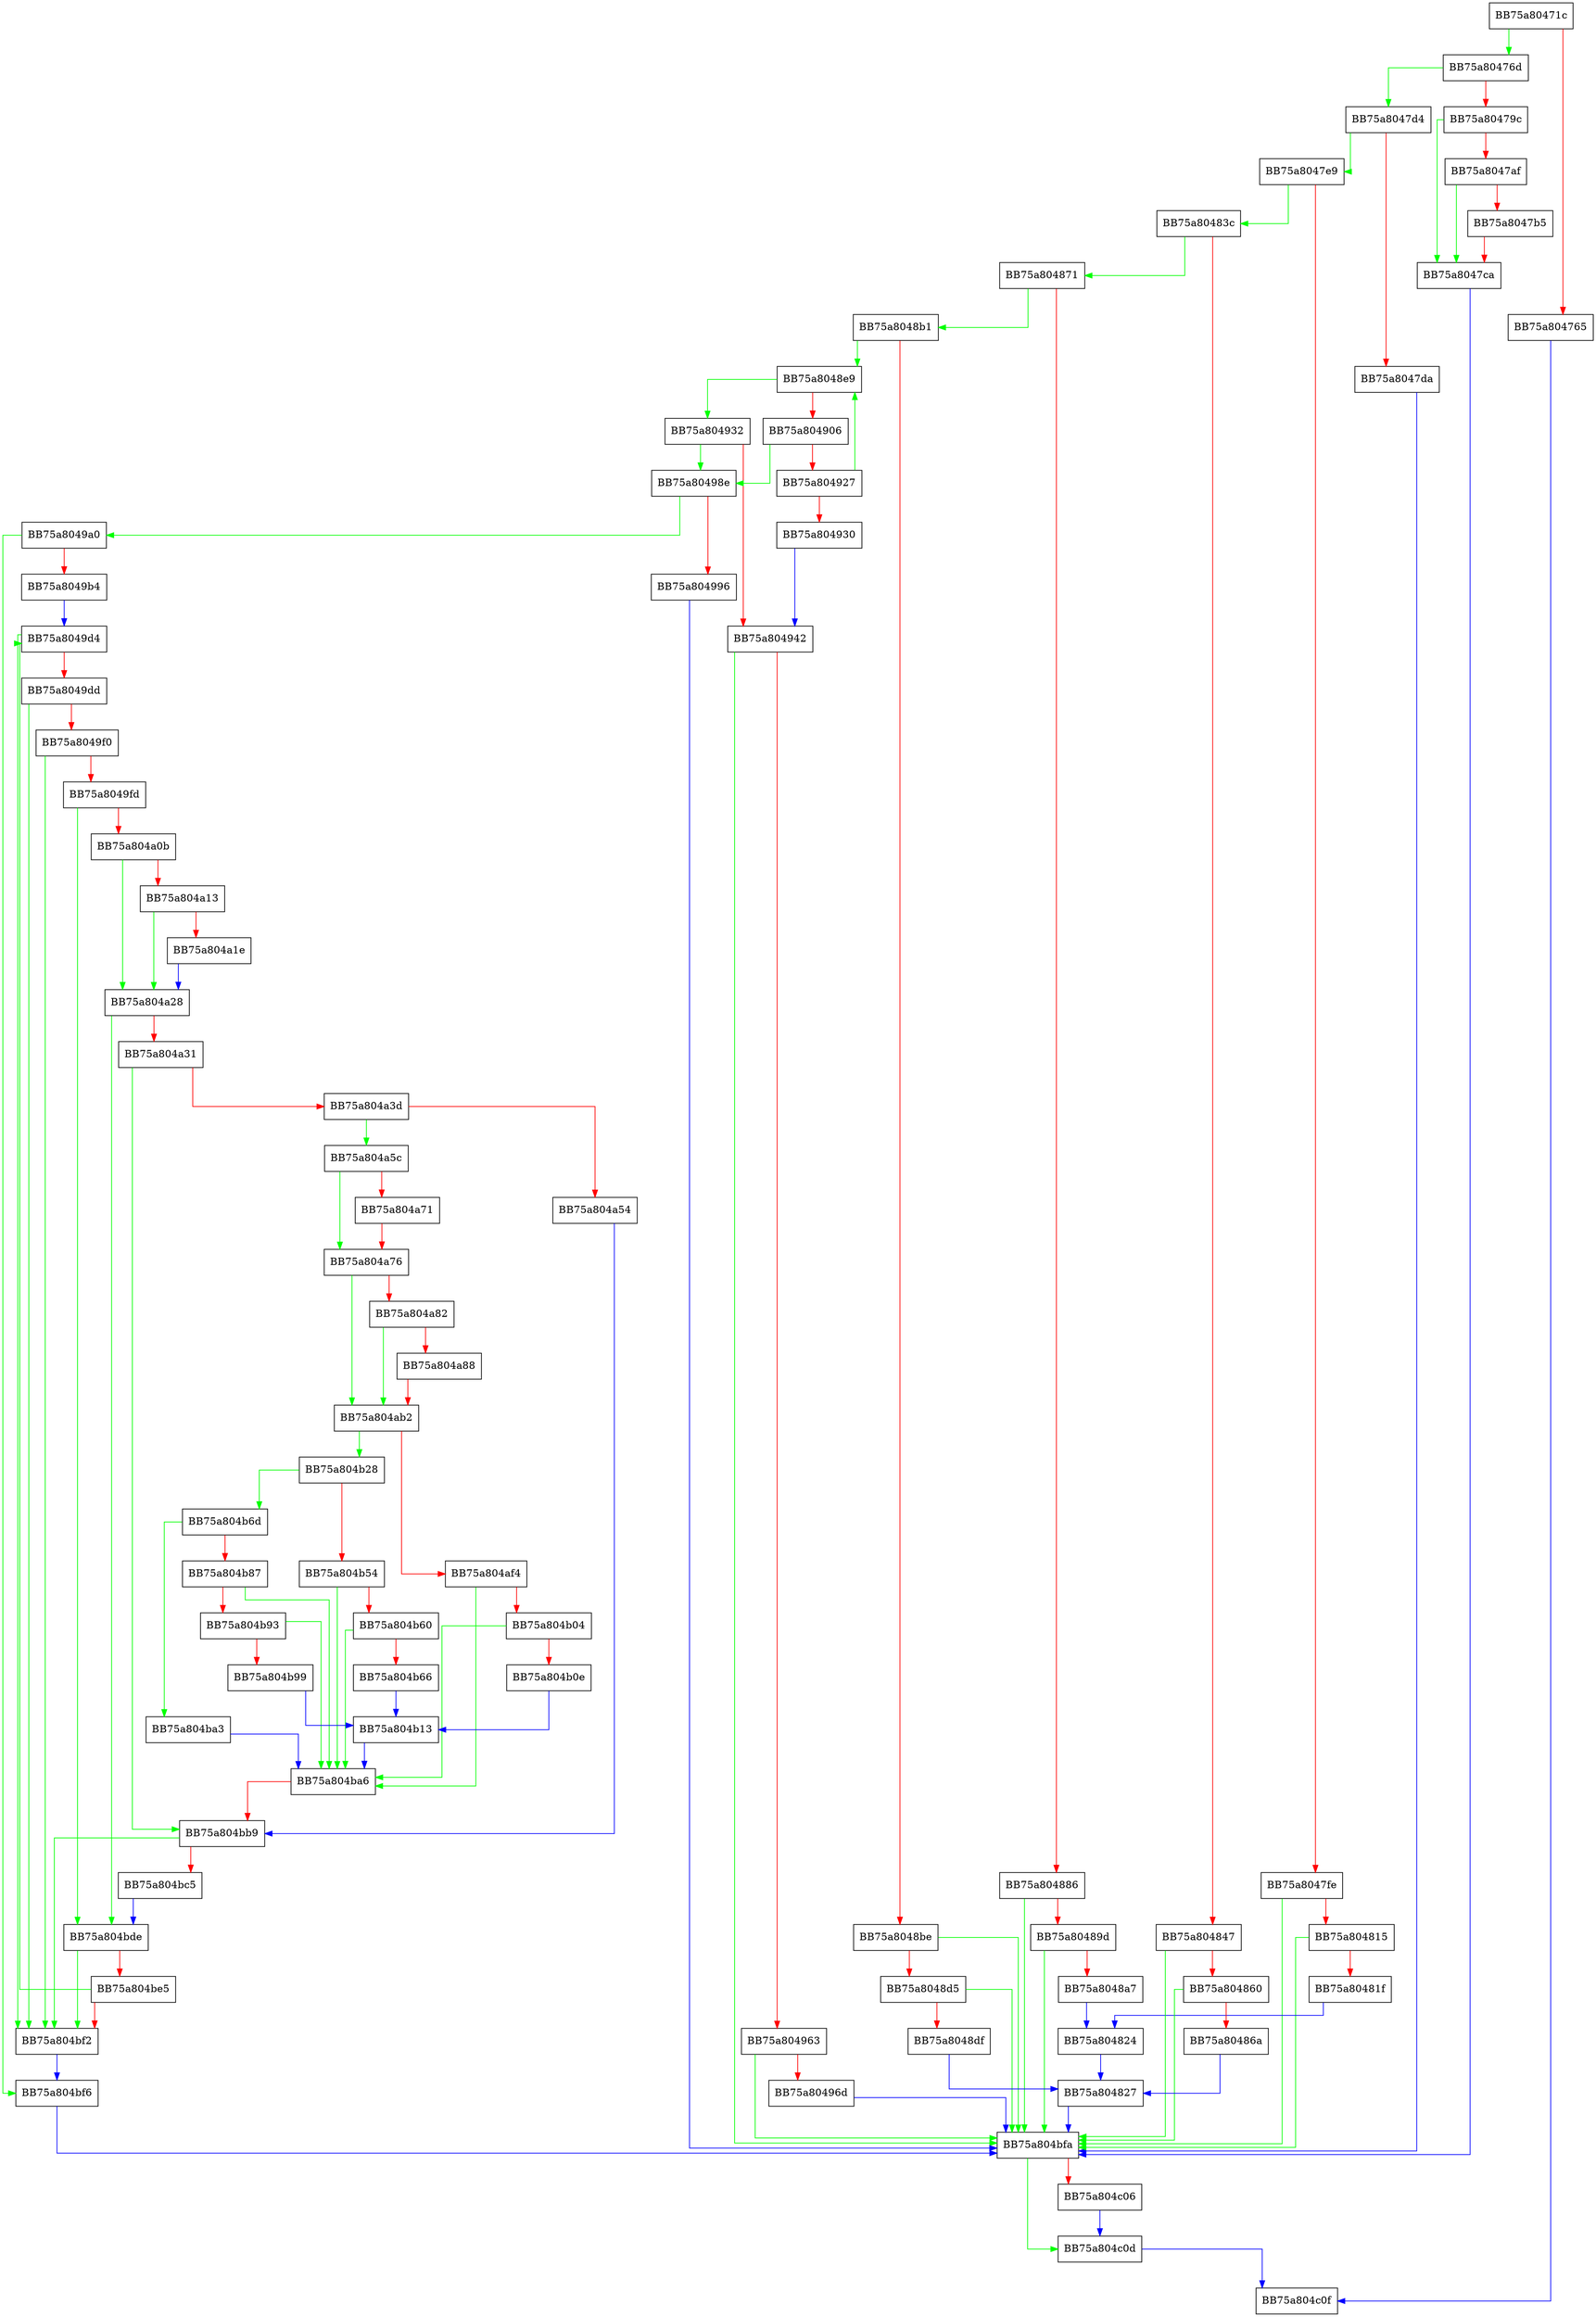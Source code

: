 digraph DuplicateFileStreams {
  node [shape="box"];
  graph [splines=ortho];
  BB75a80471c -> BB75a80476d [color="green"];
  BB75a80471c -> BB75a804765 [color="red"];
  BB75a804765 -> BB75a804c0f [color="blue"];
  BB75a80476d -> BB75a8047d4 [color="green"];
  BB75a80476d -> BB75a80479c [color="red"];
  BB75a80479c -> BB75a8047ca [color="green"];
  BB75a80479c -> BB75a8047af [color="red"];
  BB75a8047af -> BB75a8047ca [color="green"];
  BB75a8047af -> BB75a8047b5 [color="red"];
  BB75a8047b5 -> BB75a8047ca [color="red"];
  BB75a8047ca -> BB75a804bfa [color="blue"];
  BB75a8047d4 -> BB75a8047e9 [color="green"];
  BB75a8047d4 -> BB75a8047da [color="red"];
  BB75a8047da -> BB75a804bfa [color="blue"];
  BB75a8047e9 -> BB75a80483c [color="green"];
  BB75a8047e9 -> BB75a8047fe [color="red"];
  BB75a8047fe -> BB75a804bfa [color="green"];
  BB75a8047fe -> BB75a804815 [color="red"];
  BB75a804815 -> BB75a804bfa [color="green"];
  BB75a804815 -> BB75a80481f [color="red"];
  BB75a80481f -> BB75a804824 [color="blue"];
  BB75a804824 -> BB75a804827 [color="blue"];
  BB75a804827 -> BB75a804bfa [color="blue"];
  BB75a80483c -> BB75a804871 [color="green"];
  BB75a80483c -> BB75a804847 [color="red"];
  BB75a804847 -> BB75a804bfa [color="green"];
  BB75a804847 -> BB75a804860 [color="red"];
  BB75a804860 -> BB75a804bfa [color="green"];
  BB75a804860 -> BB75a80486a [color="red"];
  BB75a80486a -> BB75a804827 [color="blue"];
  BB75a804871 -> BB75a8048b1 [color="green"];
  BB75a804871 -> BB75a804886 [color="red"];
  BB75a804886 -> BB75a804bfa [color="green"];
  BB75a804886 -> BB75a80489d [color="red"];
  BB75a80489d -> BB75a804bfa [color="green"];
  BB75a80489d -> BB75a8048a7 [color="red"];
  BB75a8048a7 -> BB75a804824 [color="blue"];
  BB75a8048b1 -> BB75a8048e9 [color="green"];
  BB75a8048b1 -> BB75a8048be [color="red"];
  BB75a8048be -> BB75a804bfa [color="green"];
  BB75a8048be -> BB75a8048d5 [color="red"];
  BB75a8048d5 -> BB75a804bfa [color="green"];
  BB75a8048d5 -> BB75a8048df [color="red"];
  BB75a8048df -> BB75a804827 [color="blue"];
  BB75a8048e9 -> BB75a804932 [color="green"];
  BB75a8048e9 -> BB75a804906 [color="red"];
  BB75a804906 -> BB75a80498e [color="green"];
  BB75a804906 -> BB75a804927 [color="red"];
  BB75a804927 -> BB75a8048e9 [color="green"];
  BB75a804927 -> BB75a804930 [color="red"];
  BB75a804930 -> BB75a804942 [color="blue"];
  BB75a804932 -> BB75a80498e [color="green"];
  BB75a804932 -> BB75a804942 [color="red"];
  BB75a804942 -> BB75a804bfa [color="green"];
  BB75a804942 -> BB75a804963 [color="red"];
  BB75a804963 -> BB75a804bfa [color="green"];
  BB75a804963 -> BB75a80496d [color="red"];
  BB75a80496d -> BB75a804bfa [color="blue"];
  BB75a80498e -> BB75a8049a0 [color="green"];
  BB75a80498e -> BB75a804996 [color="red"];
  BB75a804996 -> BB75a804bfa [color="blue"];
  BB75a8049a0 -> BB75a804bf6 [color="green"];
  BB75a8049a0 -> BB75a8049b4 [color="red"];
  BB75a8049b4 -> BB75a8049d4 [color="blue"];
  BB75a8049d4 -> BB75a804bf2 [color="green"];
  BB75a8049d4 -> BB75a8049dd [color="red"];
  BB75a8049dd -> BB75a804bf2 [color="green"];
  BB75a8049dd -> BB75a8049f0 [color="red"];
  BB75a8049f0 -> BB75a804bf2 [color="green"];
  BB75a8049f0 -> BB75a8049fd [color="red"];
  BB75a8049fd -> BB75a804bde [color="green"];
  BB75a8049fd -> BB75a804a0b [color="red"];
  BB75a804a0b -> BB75a804a28 [color="green"];
  BB75a804a0b -> BB75a804a13 [color="red"];
  BB75a804a13 -> BB75a804a28 [color="green"];
  BB75a804a13 -> BB75a804a1e [color="red"];
  BB75a804a1e -> BB75a804a28 [color="blue"];
  BB75a804a28 -> BB75a804bde [color="green"];
  BB75a804a28 -> BB75a804a31 [color="red"];
  BB75a804a31 -> BB75a804bb9 [color="green"];
  BB75a804a31 -> BB75a804a3d [color="red"];
  BB75a804a3d -> BB75a804a5c [color="green"];
  BB75a804a3d -> BB75a804a54 [color="red"];
  BB75a804a54 -> BB75a804bb9 [color="blue"];
  BB75a804a5c -> BB75a804a76 [color="green"];
  BB75a804a5c -> BB75a804a71 [color="red"];
  BB75a804a71 -> BB75a804a76 [color="red"];
  BB75a804a76 -> BB75a804ab2 [color="green"];
  BB75a804a76 -> BB75a804a82 [color="red"];
  BB75a804a82 -> BB75a804ab2 [color="green"];
  BB75a804a82 -> BB75a804a88 [color="red"];
  BB75a804a88 -> BB75a804ab2 [color="red"];
  BB75a804ab2 -> BB75a804b28 [color="green"];
  BB75a804ab2 -> BB75a804af4 [color="red"];
  BB75a804af4 -> BB75a804ba6 [color="green"];
  BB75a804af4 -> BB75a804b04 [color="red"];
  BB75a804b04 -> BB75a804ba6 [color="green"];
  BB75a804b04 -> BB75a804b0e [color="red"];
  BB75a804b0e -> BB75a804b13 [color="blue"];
  BB75a804b13 -> BB75a804ba6 [color="blue"];
  BB75a804b28 -> BB75a804b6d [color="green"];
  BB75a804b28 -> BB75a804b54 [color="red"];
  BB75a804b54 -> BB75a804ba6 [color="green"];
  BB75a804b54 -> BB75a804b60 [color="red"];
  BB75a804b60 -> BB75a804ba6 [color="green"];
  BB75a804b60 -> BB75a804b66 [color="red"];
  BB75a804b66 -> BB75a804b13 [color="blue"];
  BB75a804b6d -> BB75a804ba3 [color="green"];
  BB75a804b6d -> BB75a804b87 [color="red"];
  BB75a804b87 -> BB75a804ba6 [color="green"];
  BB75a804b87 -> BB75a804b93 [color="red"];
  BB75a804b93 -> BB75a804ba6 [color="green"];
  BB75a804b93 -> BB75a804b99 [color="red"];
  BB75a804b99 -> BB75a804b13 [color="blue"];
  BB75a804ba3 -> BB75a804ba6 [color="blue"];
  BB75a804ba6 -> BB75a804bb9 [color="red"];
  BB75a804bb9 -> BB75a804bf2 [color="green"];
  BB75a804bb9 -> BB75a804bc5 [color="red"];
  BB75a804bc5 -> BB75a804bde [color="blue"];
  BB75a804bde -> BB75a804bf2 [color="green"];
  BB75a804bde -> BB75a804be5 [color="red"];
  BB75a804be5 -> BB75a8049d4 [color="green"];
  BB75a804be5 -> BB75a804bf2 [color="red"];
  BB75a804bf2 -> BB75a804bf6 [color="blue"];
  BB75a804bf6 -> BB75a804bfa [color="blue"];
  BB75a804bfa -> BB75a804c0d [color="green"];
  BB75a804bfa -> BB75a804c06 [color="red"];
  BB75a804c06 -> BB75a804c0d [color="blue"];
  BB75a804c0d -> BB75a804c0f [color="blue"];
}